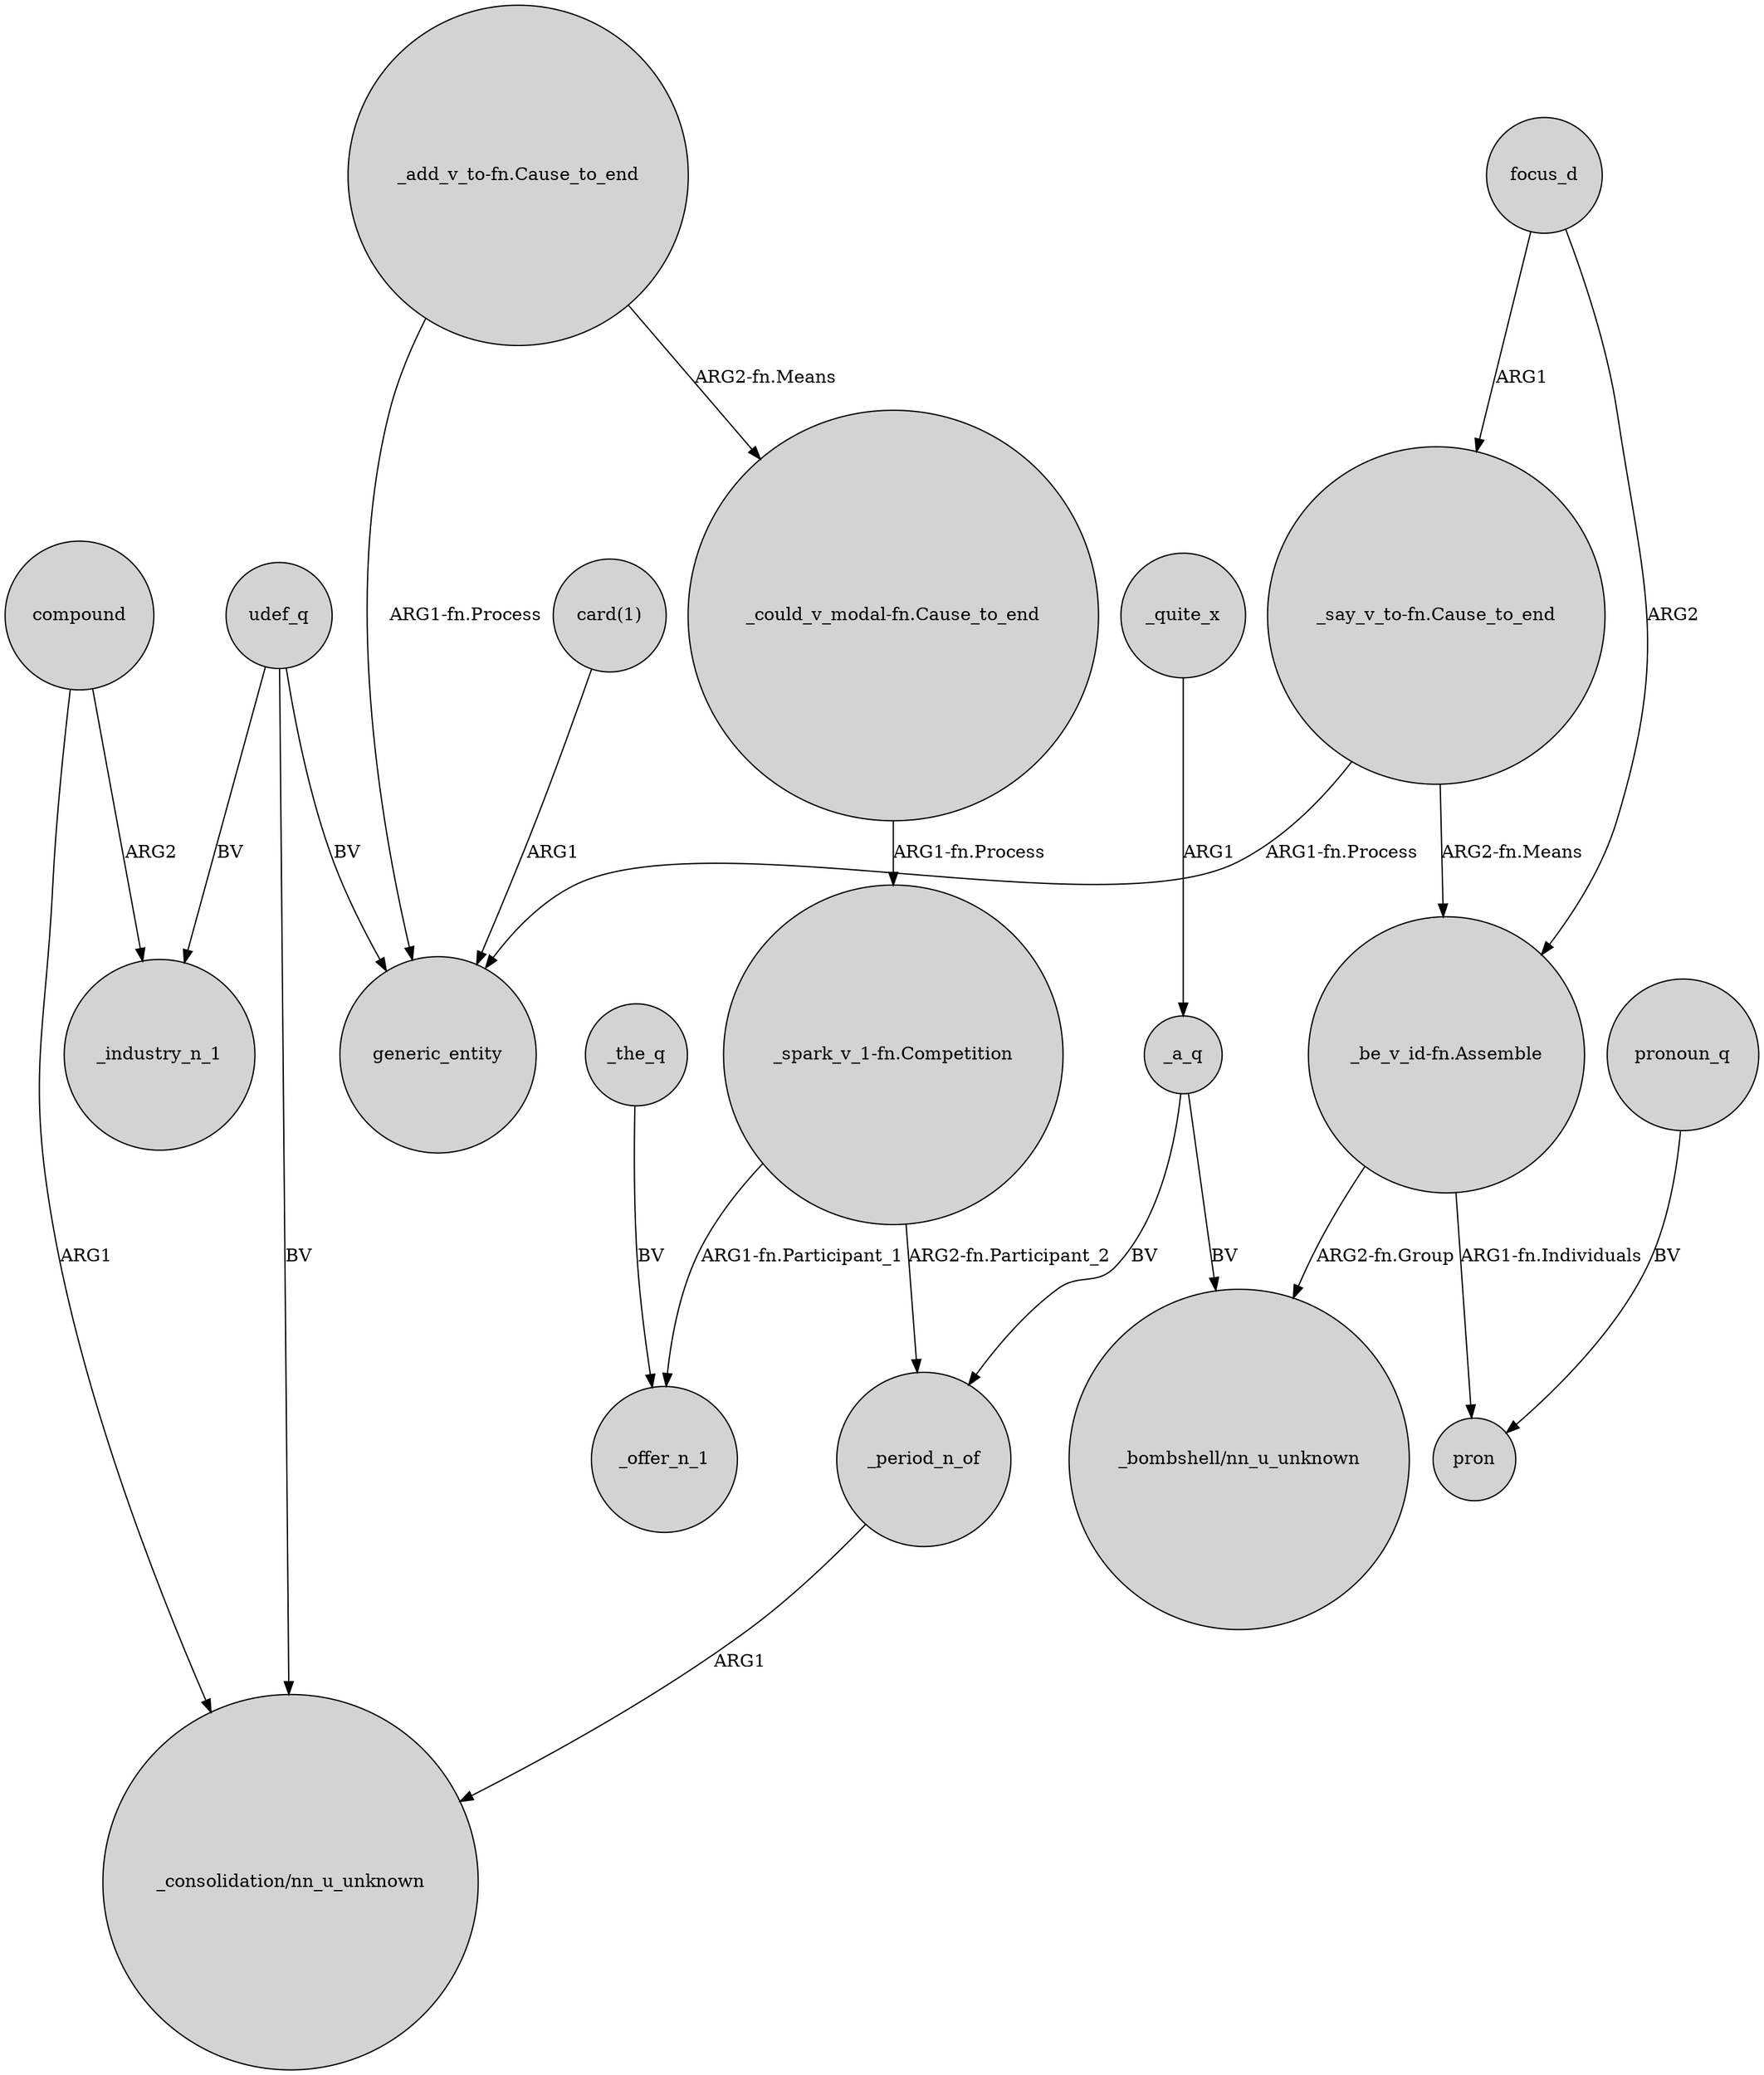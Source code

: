 digraph {
	node [shape=circle style=filled]
	"card(1)" -> generic_entity [label=ARG1]
	compound -> "_consolidation/nn_u_unknown" [label=ARG1]
	_period_n_of -> "_consolidation/nn_u_unknown" [label=ARG1]
	"_be_v_id-fn.Assemble" -> "_bombshell/nn_u_unknown" [label="ARG2-fn.Group"]
	"_say_v_to-fn.Cause_to_end" -> generic_entity [label="ARG1-fn.Process"]
	compound -> _industry_n_1 [label=ARG2]
	_a_q -> "_bombshell/nn_u_unknown" [label=BV]
	"_be_v_id-fn.Assemble" -> pron [label="ARG1-fn.Individuals"]
	focus_d -> "_say_v_to-fn.Cause_to_end" [label=ARG1]
	_quite_x -> _a_q [label=ARG1]
	udef_q -> generic_entity [label=BV]
	"_spark_v_1-fn.Competition" -> _offer_n_1 [label="ARG1-fn.Participant_1"]
	pronoun_q -> pron [label=BV]
	udef_q -> "_consolidation/nn_u_unknown" [label=BV]
	focus_d -> "_be_v_id-fn.Assemble" [label=ARG2]
	_a_q -> _period_n_of [label=BV]
	"_add_v_to-fn.Cause_to_end" -> generic_entity [label="ARG1-fn.Process"]
	"_add_v_to-fn.Cause_to_end" -> "_could_v_modal-fn.Cause_to_end" [label="ARG2-fn.Means"]
	_the_q -> _offer_n_1 [label=BV]
	"_spark_v_1-fn.Competition" -> _period_n_of [label="ARG2-fn.Participant_2"]
	udef_q -> _industry_n_1 [label=BV]
	"_say_v_to-fn.Cause_to_end" -> "_be_v_id-fn.Assemble" [label="ARG2-fn.Means"]
	"_could_v_modal-fn.Cause_to_end" -> "_spark_v_1-fn.Competition" [label="ARG1-fn.Process"]
}
